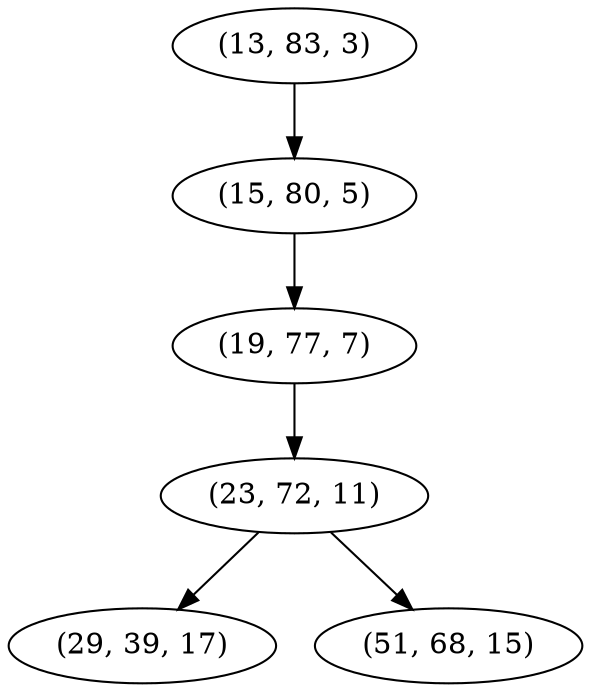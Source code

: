 digraph tree {
    "(13, 83, 3)";
    "(15, 80, 5)";
    "(19, 77, 7)";
    "(23, 72, 11)";
    "(29, 39, 17)";
    "(51, 68, 15)";
    "(13, 83, 3)" -> "(15, 80, 5)";
    "(15, 80, 5)" -> "(19, 77, 7)";
    "(19, 77, 7)" -> "(23, 72, 11)";
    "(23, 72, 11)" -> "(29, 39, 17)";
    "(23, 72, 11)" -> "(51, 68, 15)";
}
